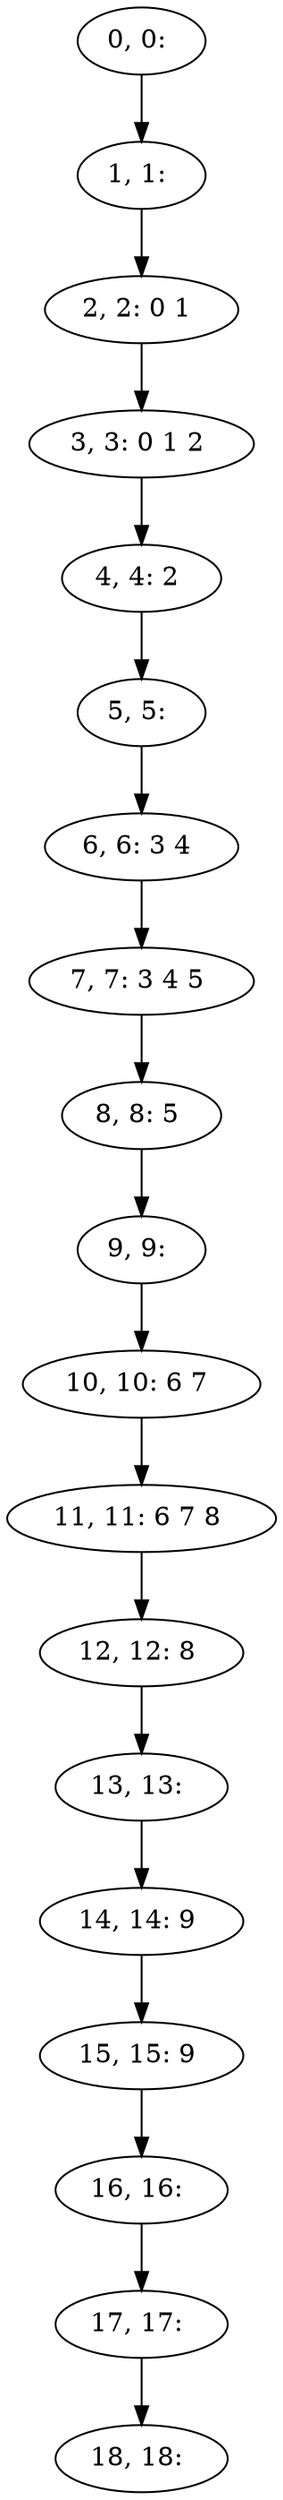 digraph G {
0[label="0, 0: "];
1[label="1, 1: "];
2[label="2, 2: 0 1 "];
3[label="3, 3: 0 1 2 "];
4[label="4, 4: 2 "];
5[label="5, 5: "];
6[label="6, 6: 3 4 "];
7[label="7, 7: 3 4 5 "];
8[label="8, 8: 5 "];
9[label="9, 9: "];
10[label="10, 10: 6 7 "];
11[label="11, 11: 6 7 8 "];
12[label="12, 12: 8 "];
13[label="13, 13: "];
14[label="14, 14: 9 "];
15[label="15, 15: 9 "];
16[label="16, 16: "];
17[label="17, 17: "];
18[label="18, 18: "];
0->1 ;
1->2 ;
2->3 ;
3->4 ;
4->5 ;
5->6 ;
6->7 ;
7->8 ;
8->9 ;
9->10 ;
10->11 ;
11->12 ;
12->13 ;
13->14 ;
14->15 ;
15->16 ;
16->17 ;
17->18 ;
}
